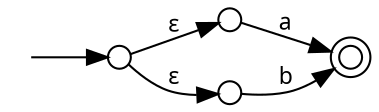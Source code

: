 digraph NFA {
	graph [fontname=Palatino, fontsize=11, rankdir="LR", margin=0
	      compound="true"];
	node [fontname=Palatino, fontsize=11, width="0.15", height="0.15"];
	edge [fontname="Palatino sans serif", fontsize=11];

	0 [shape=point, style=invis]
	1 [shape=circle, label=""]
	2 [shape=circle, label=""]
	3 [shape=doublecircle, label=""]
	4 [shape=circle, label=""]

	0 -> 1 [label=""]

	1 -> 2 [label="&#949;"]
	2 -> 3 [label="a"]

	1 -> 4 [label="&#949;"]
	4 -> 3 [label="b"]	
}
